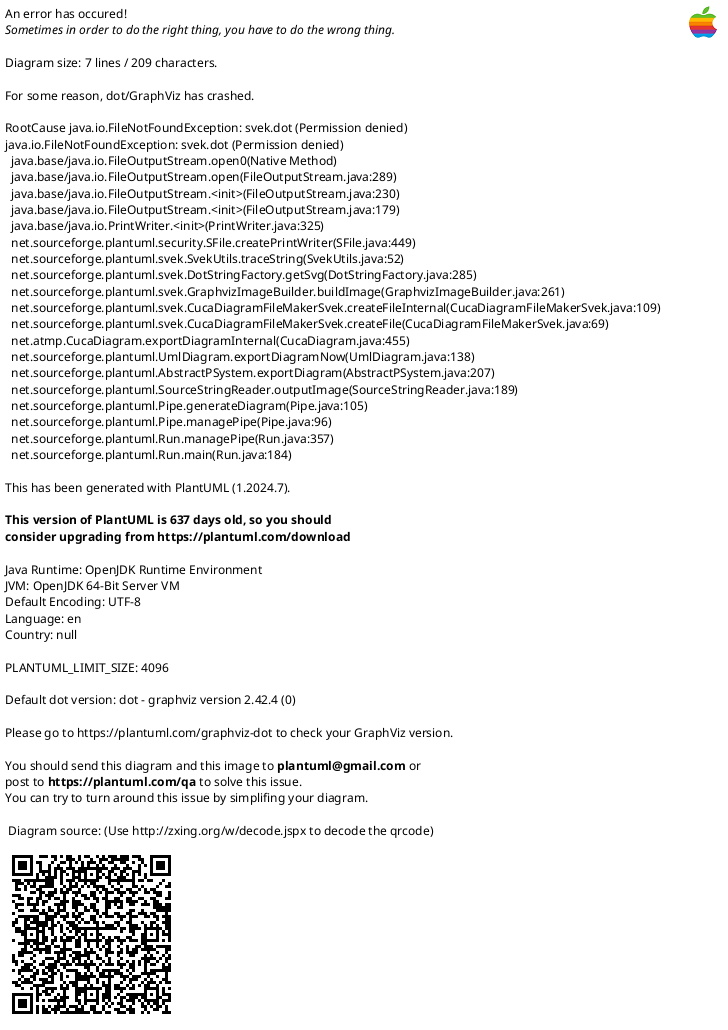 {
  "sha1": "eq5buz0l4tulgbf6fij5lntleal48f4",
  "insertion": {
    "when": "2024-06-01T09:03:04.904Z",
    "url": "https://forum.plantuml.net/12823/accept-hexagon-content-without-overflow-deployment-diagram",
    "user": "plantuml@gmail.com"
  }
}
@startuml
!pragma svek_trace on
rectangle r1 {
 hexagon #pink "VeryLOOOOOOOOOOOOOOOOOOOg\nVeryLOOOOOOOOOOOOOOOOOOOg\nVeryLOOOOOOOOOOOOOOOOOOOg\nVeryLOOOOOOOOOOOOOOOOOOOg\nVeryLOOOOOOOOOOOOOOOOOOOg"
}

@enduml
